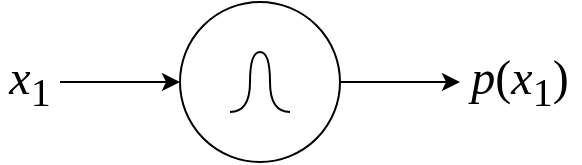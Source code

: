 <mxfile version="21.2.8" type="device">
  <diagram name="Page-1" id="RvwhJbUcbx0ByS6J4P_o">
    <mxGraphModel dx="1036" dy="605" grid="1" gridSize="10" guides="1" tooltips="1" connect="1" arrows="1" fold="1" page="1" pageScale="1" pageWidth="850" pageHeight="1100" math="0" shadow="0">
      <root>
        <mxCell id="0" />
        <mxCell id="1" parent="0" />
        <mxCell id="wo-LZC5Uq6gbLJCoan5z-6" value="" style="edgeStyle=orthogonalEdgeStyle;rounded=0;orthogonalLoop=1;jettySize=auto;html=1;" parent="1" source="wo-LZC5Uq6gbLJCoan5z-1" target="wo-LZC5Uq6gbLJCoan5z-5" edge="1">
          <mxGeometry relative="1" as="geometry" />
        </mxCell>
        <mxCell id="wo-LZC5Uq6gbLJCoan5z-1" value="" style="ellipse;whiteSpace=wrap;html=1;aspect=fixed;" parent="1" vertex="1">
          <mxGeometry x="160" y="20" width="80" height="80" as="geometry" />
        </mxCell>
        <mxCell id="wo-LZC5Uq6gbLJCoan5z-7" value="" style="edgeStyle=orthogonalEdgeStyle;rounded=0;orthogonalLoop=1;jettySize=auto;html=1;" parent="1" source="wo-LZC5Uq6gbLJCoan5z-3" target="wo-LZC5Uq6gbLJCoan5z-1" edge="1">
          <mxGeometry relative="1" as="geometry" />
        </mxCell>
        <mxCell id="wo-LZC5Uq6gbLJCoan5z-3" value="&lt;font face=&quot;Times New Roman&quot; style=&quot;font-size: 24px;&quot;&gt;&lt;i&gt;x&lt;/i&gt;&lt;sub&gt;1&lt;/sub&gt;&lt;/font&gt;" style="text;html=1;strokeColor=none;fillColor=none;align=center;verticalAlign=middle;whiteSpace=wrap;rounded=0;" parent="1" vertex="1">
          <mxGeometry x="70" y="45" width="30" height="30" as="geometry" />
        </mxCell>
        <mxCell id="wo-LZC5Uq6gbLJCoan5z-4" value="" style="endArrow=none;html=1;rounded=0;edgeStyle=orthogonalEdgeStyle;curved=1;" parent="1" edge="1">
          <mxGeometry width="50" height="50" relative="1" as="geometry">
            <mxPoint x="215" y="75" as="sourcePoint" />
            <mxPoint x="185" y="75" as="targetPoint" />
            <Array as="points">
              <mxPoint x="205" y="75" />
              <mxPoint x="205" y="45" />
              <mxPoint x="195" y="45" />
              <mxPoint x="195" y="75" />
            </Array>
          </mxGeometry>
        </mxCell>
        <mxCell id="wo-LZC5Uq6gbLJCoan5z-5" value="&lt;font face=&quot;Times New Roman&quot; style=&quot;font-size: 24px;&quot;&gt;&lt;i&gt;p&lt;/i&gt;(&lt;i&gt;x&lt;/i&gt;&lt;sub&gt;1&lt;/sub&gt;)&lt;/font&gt;" style="text;html=1;strokeColor=none;fillColor=none;align=center;verticalAlign=middle;whiteSpace=wrap;rounded=0;" parent="1" vertex="1">
          <mxGeometry x="300" y="45" width="60" height="30" as="geometry" />
        </mxCell>
      </root>
    </mxGraphModel>
  </diagram>
</mxfile>
